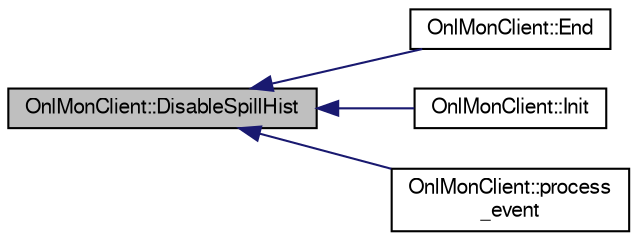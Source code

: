 digraph "OnlMonClient::DisableSpillHist"
{
  bgcolor="transparent";
  edge [fontname="FreeSans",fontsize="10",labelfontname="FreeSans",labelfontsize="10"];
  node [fontname="FreeSans",fontsize="10",shape=record];
  rankdir="LR";
  Node1 [label="OnlMonClient::DisableSpillHist",height=0.2,width=0.4,color="black", fillcolor="grey75", style="filled" fontcolor="black"];
  Node1 -> Node2 [dir="back",color="midnightblue",fontsize="10",style="solid",fontname="FreeSans"];
  Node2 [label="OnlMonClient::End",height=0.2,width=0.4,color="black",URL="$d9/d62/classOnlMonClient.html#a8e707fd7f6a89c8af8d716bdd06eed5d",tooltip="Called at the end of all processing. "];
  Node1 -> Node3 [dir="back",color="midnightblue",fontsize="10",style="solid",fontname="FreeSans"];
  Node3 [label="OnlMonClient::Init",height=0.2,width=0.4,color="black",URL="$d9/d62/classOnlMonClient.html#a91282c6ffe8d2b7787632a1ab8d6916a"];
  Node1 -> Node4 [dir="back",color="midnightblue",fontsize="10",style="solid",fontname="FreeSans"];
  Node4 [label="OnlMonClient::process\l_event",height=0.2,width=0.4,color="black",URL="$d9/d62/classOnlMonClient.html#aae8316ce9e475ceb116f375bcb07fd41"];
}
